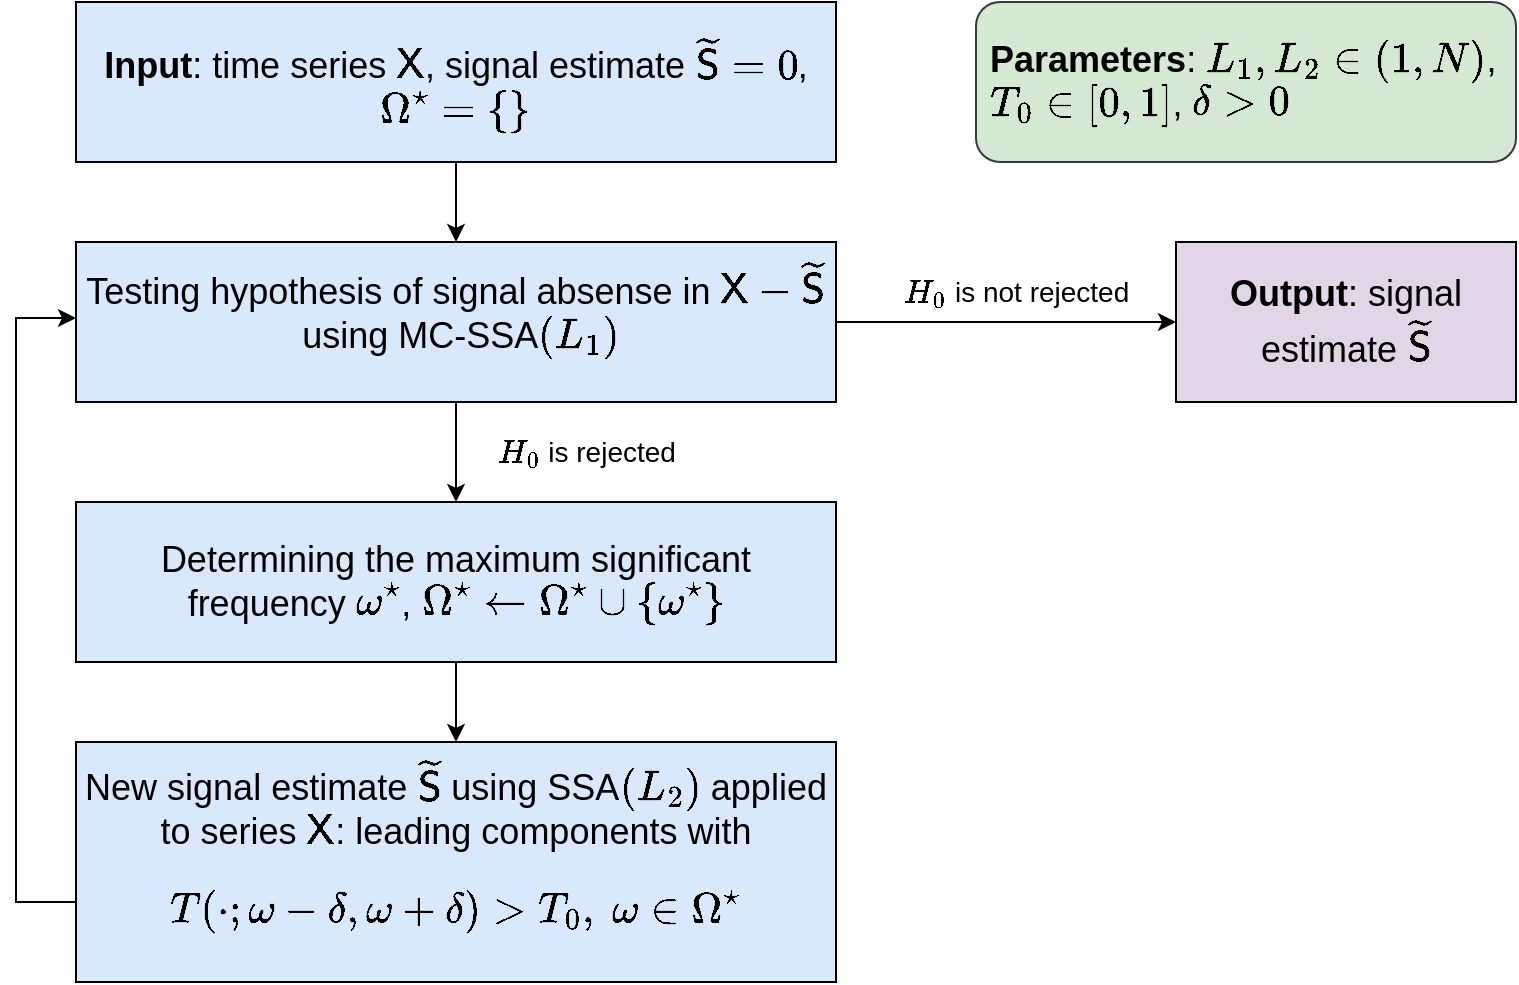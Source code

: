 <mxfile version="26.2.2">
  <diagram name="Page-1" id="2YBvvXClWsGukQMizWep">
    <mxGraphModel dx="1057" dy="720" grid="1" gridSize="10" guides="1" tooltips="1" connect="1" arrows="1" fold="1" page="1" pageScale="1" pageWidth="850" pageHeight="1100" math="1" shadow="0">
      <root>
        <mxCell id="0" />
        <mxCell id="1" parent="0" />
        <mxCell id="5HMmkszmsvIhnjPhtP4D-12" value="" style="edgeStyle=orthogonalEdgeStyle;rounded=0;orthogonalLoop=1;jettySize=auto;html=1;" parent="1" source="_jZCNcSZv8bQu8wCcKrz-1" target="_jZCNcSZv8bQu8wCcKrz-7" edge="1">
          <mxGeometry relative="1" as="geometry" />
        </mxCell>
        <mxCell id="_jZCNcSZv8bQu8wCcKrz-1" value="&lt;font style=&quot;font-size: 18px;&quot;&gt;&lt;b&gt;Input&lt;/b&gt;: time series `\mathsf{X}`, signal estimate `\tilde{\mathsf{S}}=0`, `\Omega^\star=\{\}`&lt;/font&gt;" style="rounded=0;whiteSpace=wrap;html=1;fillColor=#DAE8FC;" parent="1" vertex="1">
          <mxGeometry x="170" y="30" width="380" height="80" as="geometry" />
        </mxCell>
        <mxCell id="5HMmkszmsvIhnjPhtP4D-3" value="" style="edgeStyle=orthogonalEdgeStyle;rounded=0;orthogonalLoop=1;jettySize=auto;html=1;" parent="1" source="_jZCNcSZv8bQu8wCcKrz-7" target="5HMmkszmsvIhnjPhtP4D-2" edge="1">
          <mxGeometry relative="1" as="geometry" />
        </mxCell>
        <mxCell id="5HMmkszmsvIhnjPhtP4D-8" value="" style="edgeStyle=orthogonalEdgeStyle;rounded=0;orthogonalLoop=1;jettySize=auto;html=1;" parent="1" source="_jZCNcSZv8bQu8wCcKrz-7" target="5HMmkszmsvIhnjPhtP4D-7" edge="1">
          <mxGeometry relative="1" as="geometry" />
        </mxCell>
        <mxCell id="_jZCNcSZv8bQu8wCcKrz-7" value="&lt;font style=&quot;font-size: 18px;&quot;&gt;Testing hypothesis of signal absense in `\mathsf{X}-\tilde{\mathsf{S}}`&amp;nbsp;using MC-SSA`(L_1)`&lt;br&gt;&lt;/font&gt;&lt;div&gt;&lt;br&gt;&lt;/div&gt;" style="rounded=0;whiteSpace=wrap;html=1;fillColor=#DAE8FC;" parent="1" vertex="1">
          <mxGeometry x="170" y="150" width="380" height="80" as="geometry" />
        </mxCell>
        <mxCell id="5HMmkszmsvIhnjPhtP4D-10" style="edgeStyle=orthogonalEdgeStyle;rounded=0;orthogonalLoop=1;jettySize=auto;html=1;exitX=0.008;exitY=0.43;exitDx=0;exitDy=0;exitPerimeter=0;" parent="1" source="_jZCNcSZv8bQu8wCcKrz-11" target="_jZCNcSZv8bQu8wCcKrz-7" edge="1">
          <mxGeometry relative="1" as="geometry">
            <mxPoint x="120" y="210" as="targetPoint" />
            <mxPoint x="200" y="580" as="sourcePoint" />
            <Array as="points">
              <mxPoint x="179" y="472" />
              <mxPoint x="179" y="480" />
              <mxPoint x="140" y="480" />
              <mxPoint x="140" y="188" />
            </Array>
          </mxGeometry>
        </mxCell>
        <mxCell id="_jZCNcSZv8bQu8wCcKrz-11" value="&lt;font style=&quot;font-size: 18px;&quot;&gt;New signal estimate `\tilde{\mathsf{S}}` using SSA`(L_2)` applied to series `\mathsf{X}`: leading components with $$T(\cdot; \omega - \delta, \omega + \delta)&amp;gt;T_0, \ \omega\in\Omega^\star$$&lt;/font&gt;" style="rounded=0;whiteSpace=wrap;html=1;fillColor=#DAE8FC;" parent="1" vertex="1">
          <mxGeometry x="170" y="400" width="380" height="120" as="geometry" />
        </mxCell>
        <mxCell id="5HMmkszmsvIhnjPhtP4D-2" value="&lt;font style=&quot;font-size: 18px;&quot;&gt;&lt;b&gt;Output&lt;/b&gt;: signal estimate `\tilde{\mathsf{S}}`&lt;/font&gt;" style="whiteSpace=wrap;html=1;rounded=0;fillColor=#E1D5E7;" parent="1" vertex="1">
          <mxGeometry x="720" y="150" width="170" height="80" as="geometry" />
        </mxCell>
        <mxCell id="5HMmkszmsvIhnjPhtP4D-4" value="&lt;font style=&quot;font-size: 14px;&quot;&gt;`H_0` is not rejected&lt;/font&gt;" style="text;html=1;align=center;verticalAlign=middle;resizable=0;points=[];autosize=1;strokeColor=none;fillColor=none;" parent="1" vertex="1">
          <mxGeometry x="565" y="160" width="150" height="30" as="geometry" />
        </mxCell>
        <mxCell id="5HMmkszmsvIhnjPhtP4D-5" value="&lt;font style=&quot;font-size: 14px;&quot;&gt;`H_0` is rejected&lt;/font&gt;" style="text;html=1;align=center;verticalAlign=middle;resizable=0;points=[];autosize=1;strokeColor=none;fillColor=none;" parent="1" vertex="1">
          <mxGeometry x="360" y="240" width="130" height="30" as="geometry" />
        </mxCell>
        <mxCell id="5HMmkszmsvIhnjPhtP4D-9" value="" style="edgeStyle=orthogonalEdgeStyle;rounded=0;orthogonalLoop=1;jettySize=auto;html=1;" parent="1" source="5HMmkszmsvIhnjPhtP4D-7" target="_jZCNcSZv8bQu8wCcKrz-11" edge="1">
          <mxGeometry relative="1" as="geometry" />
        </mxCell>
        <mxCell id="5HMmkszmsvIhnjPhtP4D-7" value="&lt;font style=&quot;font-size: 18px;&quot;&gt;Determining the maximum significant frequency `\omega^\star`, `Omega^\star\leftarrow\Omega^\star\cup\{\omega^\star\}`&lt;/font&gt;" style="whiteSpace=wrap;html=1;rounded=0;fillColor=#DAE8FC;" parent="1" vertex="1">
          <mxGeometry x="170" y="280" width="380" height="80" as="geometry" />
        </mxCell>
        <mxCell id="5HMmkszmsvIhnjPhtP4D-13" value="&lt;div style=&quot;&quot;&gt;&lt;span style=&quot;font-size: 18px; background-color: transparent; color: light-dark(rgb(0, 0, 0), rgb(255, 255, 255));&quot;&gt;&lt;b&gt;Parameters&lt;/b&gt;:&amp;nbsp;&lt;/span&gt;&lt;span style=&quot;background-color: transparent; color: light-dark(rgb(0, 0, 0), rgb(255, 255, 255)); font-size: 18px;&quot;&gt;`L_1,L_2\in(1, N)`,&amp;nbsp;&lt;/span&gt;&lt;span style=&quot;background-color: transparent; color: light-dark(rgb(0, 0, 0), rgb(255, 255, 255)); font-size: 18px;&quot;&gt;`T_0\in[0, 1]`,&amp;nbsp;&lt;/span&gt;&lt;span style=&quot;background-color: transparent; color: light-dark(rgb(0, 0, 0), rgb(255, 255, 255)); font-size: 18px;&quot;&gt;`\delta&amp;gt;0`&lt;/span&gt;&lt;/div&gt;" style="rounded=1;whiteSpace=wrap;html=1;align=left;fillColor=#D5E8D4;strokeColor=#36393d;fillStyle=auto;gradientColor=none;spacingLeft=5;" parent="1" vertex="1">
          <mxGeometry x="620" y="30" width="270" height="80" as="geometry" />
        </mxCell>
      </root>
    </mxGraphModel>
  </diagram>
</mxfile>
